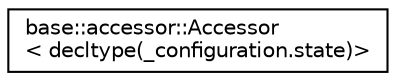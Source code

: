 digraph "クラス階層図"
{
 // LATEX_PDF_SIZE
  edge [fontname="Helvetica",fontsize="10",labelfontname="Helvetica",labelfontsize="10"];
  node [fontname="Helvetica",fontsize="10",shape=record];
  rankdir="LR";
  Node0 [label="base::accessor::Accessor\l\< decltype(_configuration.state)\>",height=0.2,width=0.4,color="black", fillcolor="white", style="filled",URL="$classbase_1_1accessor_1_1_accessor.html",tooltip=" "];
}
